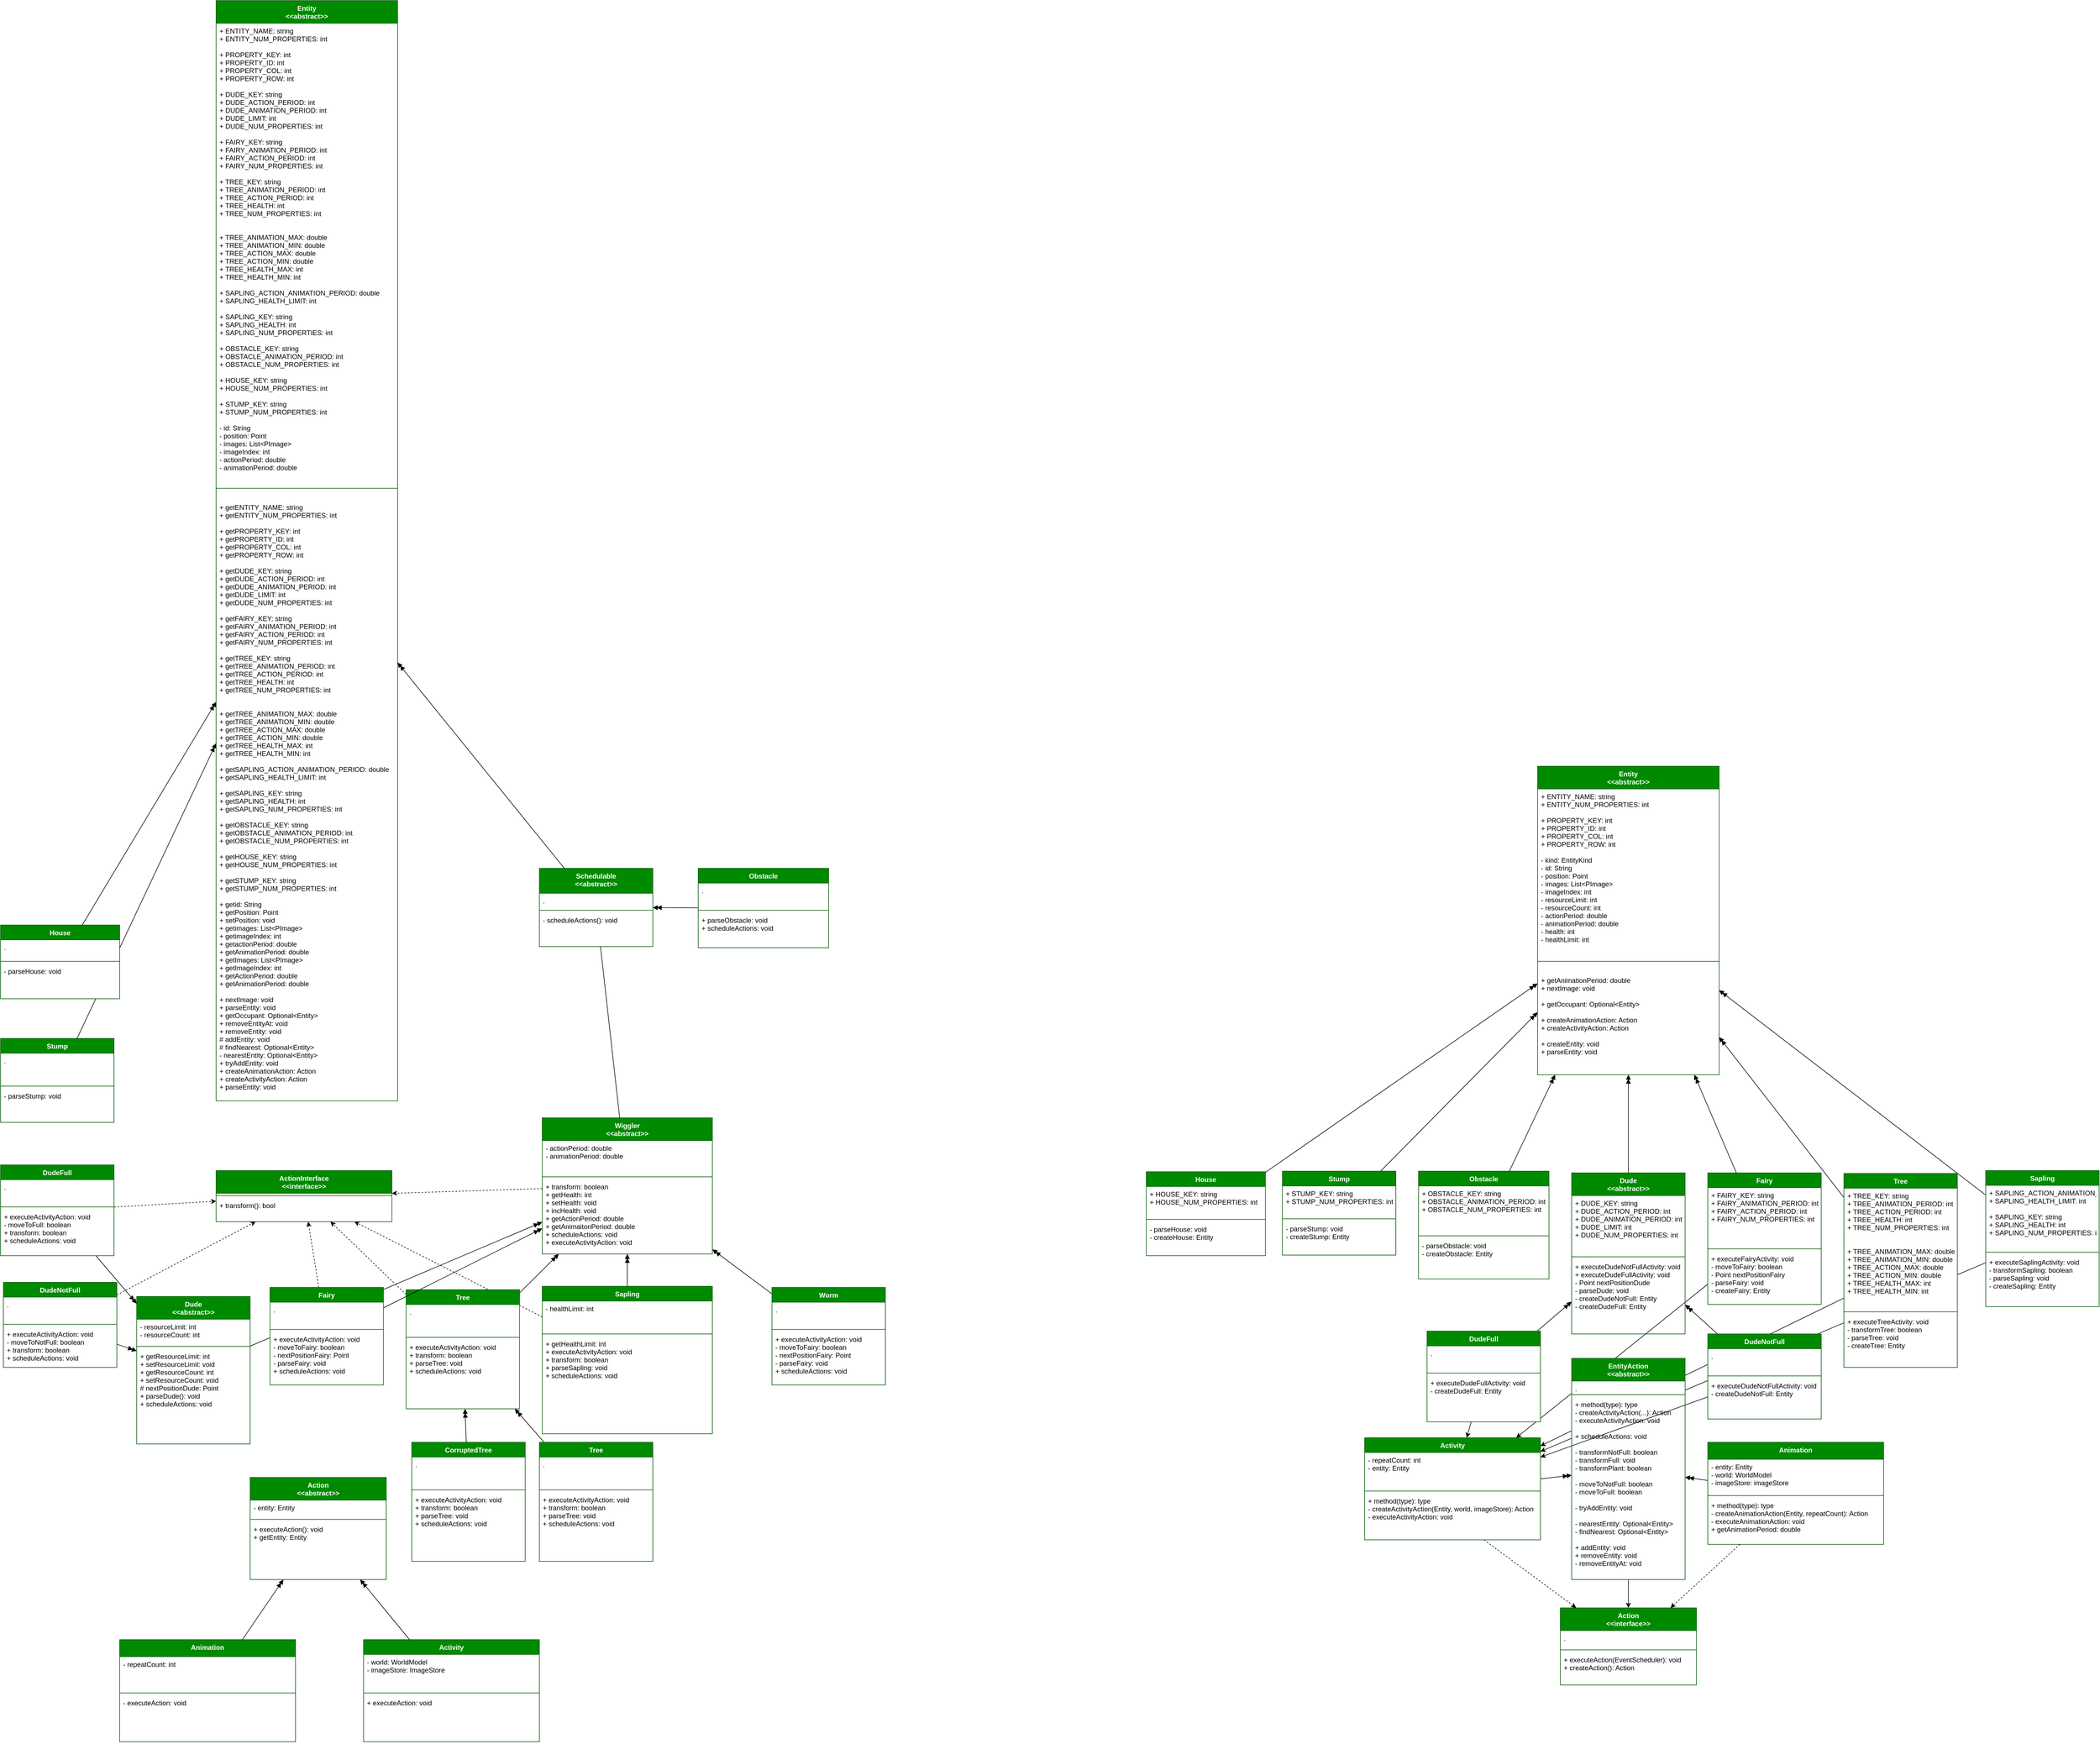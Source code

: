 <mxfile>
    <diagram name="Project 1" id="fwxXnzf6ZEVrYqUmG_S1">
        <mxGraphModel dx="479" dy="2032" grid="1" gridSize="10" guides="1" tooltips="1" connect="1" arrows="1" fold="1" page="1" pageScale="1" pageWidth="850" pageHeight="1100" math="0" shadow="0">
            <root>
                <mxCell id="0"/>
                <mxCell id="1" parent="0"/>
                <mxCell id="46" value="Entity&#10;&lt;&lt;abstract&gt;&gt;" style="swimlane;fontStyle=1;align=center;verticalAlign=top;childLayout=stackLayout;horizontal=1;startSize=40;horizontalStack=0;resizeParent=1;resizeParentMax=0;resizeLast=0;collapsible=1;marginBottom=0;fillColor=#008a00;fontColor=#ffffff;strokeColor=#005700;gradientColor=none;swimlaneFillColor=default;rounded=0;shadow=0;glass=0;swimlaneLine=1;" parent="1" vertex="1">
                    <mxGeometry x="4350" y="320" width="320" height="544" as="geometry"/>
                </mxCell>
                <mxCell id="47" value="+ ENTITY_NAME: string&#10;+ ENTITY_NUM_PROPERTIES: int&#10;&#10;+ PROPERTY_KEY: int&#10;+ PROPERTY_ID: int&#10;+ PROPERTY_COL: int&#10;+ PROPERTY_ROW: int&#10;&#10;- kind: EntityKind&#10;- id: String&#10;- position: Point&#10;- images: List&lt;PImage&gt;&#10;- imageIndex: int&#10;- resourceLimit: int&#10;- resourceCount: int&#10;- actionPeriod: double&#10;- animationPeriod: double&#10;- health: int&#10;- healthLimit: int" style="text;strokeColor=none;fillColor=none;align=left;verticalAlign=top;spacingLeft=4;spacingRight=4;overflow=hidden;rotatable=0;points=[[0,0.5],[1,0.5]];portConstraint=eastwest;glass=0;rounded=0;" parent="46" vertex="1">
                    <mxGeometry y="40" width="320" height="284" as="geometry"/>
                </mxCell>
                <mxCell id="48" value="" style="line;strokeWidth=1;fillColor=none;align=left;verticalAlign=middle;spacingTop=-1;spacingLeft=3;spacingRight=3;rotatable=0;labelPosition=right;points=[];portConstraint=eastwest;strokeColor=inherit;" parent="46" vertex="1">
                    <mxGeometry y="324" width="320" height="40" as="geometry"/>
                </mxCell>
                <mxCell id="49" value="+ getAnimationPeriod: double&#10;+ nextImage: void&#10;&#10;+ getOccupant: Optional&lt;Entity&gt;&#10;&#10;+ createAnimationAction: Action&#10;+ createActivityAction: Action&#10;&#10;+ createEntity: void&#10;+ parseEntity: void&#10;" style="text;strokeColor=none;fillColor=none;align=left;verticalAlign=top;spacingLeft=4;spacingRight=4;overflow=hidden;rotatable=0;points=[[0,0.5],[1,0.5]];portConstraint=eastwest;fontStyle=0" parent="46" vertex="1">
                    <mxGeometry y="364" width="320" height="180" as="geometry"/>
                </mxCell>
                <mxCell id="54" value="Action&#10;&lt;&lt;interface&gt;&gt;" style="swimlane;fontStyle=1;align=center;verticalAlign=top;childLayout=stackLayout;horizontal=1;startSize=40;horizontalStack=0;resizeParent=1;resizeParentMax=0;resizeLast=0;collapsible=1;marginBottom=0;fillColor=#008a00;fontColor=#ffffff;strokeColor=#005700;gradientColor=none;swimlaneFillColor=default;rounded=0;shadow=0;glass=0;swimlaneLine=1;" parent="1" vertex="1">
                    <mxGeometry x="4390" y="1804" width="240" height="136" as="geometry"/>
                </mxCell>
                <mxCell id="55" value="." style="text;strokeColor=none;fillColor=none;align=left;verticalAlign=top;spacingLeft=4;spacingRight=4;overflow=hidden;rotatable=0;points=[[0,0.5],[1,0.5]];portConstraint=eastwest;glass=0;rounded=0;" parent="54" vertex="1">
                    <mxGeometry y="40" width="240" height="30" as="geometry"/>
                </mxCell>
                <mxCell id="56" value="" style="line;strokeWidth=1;fillColor=none;align=left;verticalAlign=middle;spacingTop=-1;spacingLeft=3;spacingRight=3;rotatable=0;labelPosition=right;points=[];portConstraint=eastwest;strokeColor=inherit;" parent="54" vertex="1">
                    <mxGeometry y="70" width="240" height="8" as="geometry"/>
                </mxCell>
                <mxCell id="57" value="+ executeAction(EventScheduler): void&#10;+ createAction(): Action" style="text;strokeColor=none;fillColor=none;align=left;verticalAlign=top;spacingLeft=4;spacingRight=4;overflow=hidden;rotatable=0;points=[[0,0.5],[1,0.5]];portConstraint=eastwest;" parent="54" vertex="1">
                    <mxGeometry y="78" width="240" height="58" as="geometry"/>
                </mxCell>
                <mxCell id="115" style="edgeStyle=none;html=1;endArrow=doubleBlock;endFill=1;" parent="1" source="59" target="107" edge="1">
                    <mxGeometry relative="1" as="geometry"/>
                </mxCell>
                <mxCell id="59" value="Activity" style="swimlane;fontStyle=1;align=center;verticalAlign=top;childLayout=stackLayout;horizontal=1;startSize=26;horizontalStack=0;resizeParent=1;resizeParentMax=0;resizeLast=0;collapsible=1;marginBottom=0;fillColor=#008a00;fontColor=#ffffff;strokeColor=#005700;gradientColor=none;swimlaneFillColor=default;rounded=0;shadow=0;glass=0;swimlaneLine=1;" parent="1" vertex="1">
                    <mxGeometry x="4045" y="1504" width="310" height="180" as="geometry"/>
                </mxCell>
                <mxCell id="60" value="- repeatCount: int&#10;- entity: Entity&#10;" style="text;strokeColor=none;fillColor=none;align=left;verticalAlign=top;spacingLeft=4;spacingRight=4;overflow=hidden;rotatable=0;points=[[0,0.5],[1,0.5]];portConstraint=eastwest;glass=0;rounded=0;" parent="59" vertex="1">
                    <mxGeometry y="26" width="310" height="64" as="geometry"/>
                </mxCell>
                <mxCell id="61" value="" style="line;strokeWidth=1;fillColor=none;align=left;verticalAlign=middle;spacingTop=-1;spacingLeft=3;spacingRight=3;rotatable=0;labelPosition=right;points=[];portConstraint=eastwest;strokeColor=inherit;" parent="59" vertex="1">
                    <mxGeometry y="90" width="310" height="8" as="geometry"/>
                </mxCell>
                <mxCell id="62" value="+ method(type): type&#10;- createActivityAction(Entity, world, imageStore): Action&#10;- executeActivityAction: void" style="text;strokeColor=none;fillColor=none;align=left;verticalAlign=top;spacingLeft=4;spacingRight=4;overflow=hidden;rotatable=0;points=[[0,0.5],[1,0.5]];portConstraint=eastwest;" parent="59" vertex="1">
                    <mxGeometry y="98" width="310" height="82" as="geometry"/>
                </mxCell>
                <mxCell id="160" style="edgeStyle=none;html=1;endArrow=doubleBlock;endFill=1;" parent="1" source="72" target="46" edge="1">
                    <mxGeometry relative="1" as="geometry">
                        <mxPoint x="4640" y="794" as="targetPoint"/>
                    </mxGeometry>
                </mxCell>
                <mxCell id="72" value="Dude&#10;&lt;&lt;abstract&gt;&gt;" style="swimlane;fontStyle=1;align=center;verticalAlign=top;childLayout=stackLayout;horizontal=1;startSize=40;horizontalStack=0;resizeParent=1;resizeParentMax=0;resizeLast=0;collapsible=1;marginBottom=0;fillColor=#008a00;fontColor=#ffffff;strokeColor=#005700;gradientColor=none;swimlaneFillColor=default;rounded=0;shadow=0;glass=0;swimlaneLine=1;" parent="1" vertex="1">
                    <mxGeometry x="4410" y="1037" width="200" height="284" as="geometry"/>
                </mxCell>
                <mxCell id="73" value="+ DUDE_KEY: string&#10;+ DUDE_ACTION_PERIOD: int&#10;+ DUDE_ANIMATION_PERIOD: int&#10;+ DUDE_LIMIT: int&#10;+ DUDE_NUM_PROPERTIES: int" style="text;strokeColor=none;fillColor=none;align=left;verticalAlign=top;spacingLeft=4;spacingRight=4;overflow=hidden;rotatable=0;points=[[0,0.5],[1,0.5]];portConstraint=eastwest;glass=0;rounded=0;" parent="72" vertex="1">
                    <mxGeometry y="40" width="200" height="104" as="geometry"/>
                </mxCell>
                <mxCell id="74" value="" style="line;strokeWidth=1;fillColor=none;align=left;verticalAlign=middle;spacingTop=-1;spacingLeft=3;spacingRight=3;rotatable=0;labelPosition=right;points=[];portConstraint=eastwest;strokeColor=inherit;" parent="72" vertex="1">
                    <mxGeometry y="144" width="200" height="8" as="geometry"/>
                </mxCell>
                <mxCell id="75" value="+ executeDudeNotFullActivity: void&#10;+ executeDudeFullActivity: void&#10;- Point nextPositionDude&#10;- parseDude: void&#10;- createDudeNotFull: Entity&#10;- createDudeFull: Entity&#10;" style="text;strokeColor=none;fillColor=none;align=left;verticalAlign=top;spacingLeft=4;spacingRight=4;overflow=hidden;rotatable=0;points=[[0,0.5],[1,0.5]];portConstraint=eastwest;" parent="72" vertex="1">
                    <mxGeometry y="152" width="200" height="132" as="geometry"/>
                </mxCell>
                <mxCell id="134" style="edgeStyle=none;html=1;endArrow=doubleBlock;endFill=1;" parent="1" source="76" target="46" edge="1">
                    <mxGeometry relative="1" as="geometry"/>
                </mxCell>
                <mxCell id="206" style="edgeStyle=none;html=1;endArrow=classic;endFill=1;" parent="1" source="76" target="59" edge="1">
                    <mxGeometry relative="1" as="geometry"/>
                </mxCell>
                <mxCell id="76" value="Sapling" style="swimlane;fontStyle=1;align=center;verticalAlign=top;childLayout=stackLayout;horizontal=1;startSize=26;horizontalStack=0;resizeParent=1;resizeParentMax=0;resizeLast=0;collapsible=1;marginBottom=0;fillColor=#008a00;fontColor=#ffffff;strokeColor=#005700;gradientColor=none;swimlaneFillColor=default;rounded=0;shadow=0;glass=0;swimlaneLine=1;" parent="1" vertex="1">
                    <mxGeometry x="5140" y="1033" width="200" height="240" as="geometry"/>
                </mxCell>
                <mxCell id="77" value="+ SAPLING_ACTION_ANIMATION_PERIOD: double&#10;+ SAPLING_HEALTH_LIMIT: int&#10;&#10;+ SAPLING_KEY: string&#10;+ SAPLING_HEALTH: int&#10;+ SAPLING_NUM_PROPERTIES: int" style="text;strokeColor=none;fillColor=none;align=left;verticalAlign=top;spacingLeft=4;spacingRight=4;overflow=hidden;rotatable=0;points=[[0,0.5],[1,0.5]];portConstraint=eastwest;glass=0;rounded=0;" parent="76" vertex="1">
                    <mxGeometry y="26" width="200" height="114" as="geometry"/>
                </mxCell>
                <mxCell id="78" value="" style="line;strokeWidth=1;fillColor=none;align=left;verticalAlign=middle;spacingTop=-1;spacingLeft=3;spacingRight=3;rotatable=0;labelPosition=right;points=[];portConstraint=eastwest;strokeColor=inherit;" parent="76" vertex="1">
                    <mxGeometry y="140" width="200" height="8" as="geometry"/>
                </mxCell>
                <mxCell id="79" value="+ executeSaplingActivity: void&#10;- transformSapling: boolean&#10;- parseSapling: void&#10;- createSapling: Entity" style="text;strokeColor=none;fillColor=none;align=left;verticalAlign=top;spacingLeft=4;spacingRight=4;overflow=hidden;rotatable=0;points=[[0,0.5],[1,0.5]];portConstraint=eastwest;" parent="76" vertex="1">
                    <mxGeometry y="148" width="200" height="92" as="geometry"/>
                </mxCell>
                <mxCell id="133" style="edgeStyle=none;html=1;endArrow=doubleBlock;endFill=1;" parent="1" source="80" target="46" edge="1">
                    <mxGeometry relative="1" as="geometry"/>
                </mxCell>
                <mxCell id="205" style="edgeStyle=none;html=1;endArrow=classic;endFill=1;" parent="1" source="80" target="59" edge="1">
                    <mxGeometry relative="1" as="geometry"/>
                </mxCell>
                <mxCell id="80" value="Tree" style="swimlane;fontStyle=1;align=center;verticalAlign=top;childLayout=stackLayout;horizontal=1;startSize=26;horizontalStack=0;resizeParent=1;resizeParentMax=0;resizeLast=0;collapsible=1;marginBottom=0;fillColor=#008a00;fontColor=#ffffff;strokeColor=#005700;gradientColor=none;swimlaneFillColor=default;rounded=0;shadow=0;glass=0;swimlaneLine=1;" parent="1" vertex="1">
                    <mxGeometry x="4890" y="1038" width="200" height="342" as="geometry"/>
                </mxCell>
                <mxCell id="81" value="+ TREE_KEY: string&#10;+ TREE_ANIMATION_PERIOD: int&#10;+ TREE_ACTION_PERIOD: int&#10;+ TREE_HEALTH: int&#10;+ TREE_NUM_PROPERTIES: int&#10;&#10;&#10;+ TREE_ANIMATION_MAX: double&#10;+ TREE_ANIMATION_MIN: double&#10;+ TREE_ACTION_MAX: double&#10;+ TREE_ACTION_MIN: double&#10;+ TREE_HEALTH_MAX: int&#10;+ TREE_HEALTH_MIN: int" style="text;strokeColor=none;fillColor=none;align=left;verticalAlign=top;spacingLeft=4;spacingRight=4;overflow=hidden;rotatable=0;points=[[0,0.5],[1,0.5]];portConstraint=eastwest;glass=0;rounded=0;" parent="80" vertex="1">
                    <mxGeometry y="26" width="200" height="214" as="geometry"/>
                </mxCell>
                <mxCell id="82" value="" style="line;strokeWidth=1;fillColor=none;align=left;verticalAlign=middle;spacingTop=-1;spacingLeft=3;spacingRight=3;rotatable=0;labelPosition=right;points=[];portConstraint=eastwest;strokeColor=inherit;" parent="80" vertex="1">
                    <mxGeometry y="240" width="200" height="8" as="geometry"/>
                </mxCell>
                <mxCell id="83" value="+ executeTreeActivity: void&#10;- transformTree: boolean&#10;- parseTree: void&#10;- createTree: Entity&#10;" style="text;strokeColor=none;fillColor=none;align=left;verticalAlign=top;spacingLeft=4;spacingRight=4;overflow=hidden;rotatable=0;points=[[0,0.5],[1,0.5]];portConstraint=eastwest;" parent="80" vertex="1">
                    <mxGeometry y="248" width="200" height="94" as="geometry"/>
                </mxCell>
                <mxCell id="189" style="edgeStyle=none;html=1;endArrow=doubleBlock;endFill=1;" parent="1" source="84" target="46" edge="1">
                    <mxGeometry relative="1" as="geometry"/>
                </mxCell>
                <mxCell id="84" value="Stump" style="swimlane;fontStyle=1;align=center;verticalAlign=top;childLayout=stackLayout;horizontal=1;startSize=26;horizontalStack=0;resizeParent=1;resizeParentMax=0;resizeLast=0;collapsible=1;marginBottom=0;fillColor=#008a00;fontColor=#ffffff;strokeColor=#005700;gradientColor=none;swimlaneFillColor=default;rounded=0;shadow=0;glass=0;swimlaneLine=1;" parent="1" vertex="1">
                    <mxGeometry x="3900" y="1034" width="200" height="148" as="geometry"/>
                </mxCell>
                <mxCell id="85" value="+ STUMP_KEY: string&#10;+ STUMP_NUM_PROPERTIES: int" style="text;strokeColor=none;fillColor=none;align=left;verticalAlign=top;spacingLeft=4;spacingRight=4;overflow=hidden;rotatable=0;points=[[0,0.5],[1,0.5]];portConstraint=eastwest;glass=0;rounded=0;" parent="84" vertex="1">
                    <mxGeometry y="26" width="200" height="54" as="geometry"/>
                </mxCell>
                <mxCell id="86" value="" style="line;strokeWidth=1;fillColor=none;align=left;verticalAlign=middle;spacingTop=-1;spacingLeft=3;spacingRight=3;rotatable=0;labelPosition=right;points=[];portConstraint=eastwest;strokeColor=inherit;" parent="84" vertex="1">
                    <mxGeometry y="80" width="200" height="8" as="geometry"/>
                </mxCell>
                <mxCell id="87" value="- parseStump: void&#10;- createStump: Entity&#10;" style="text;strokeColor=none;fillColor=none;align=left;verticalAlign=top;spacingLeft=4;spacingRight=4;overflow=hidden;rotatable=0;points=[[0,0.5],[1,0.5]];portConstraint=eastwest;" parent="84" vertex="1">
                    <mxGeometry y="88" width="200" height="60" as="geometry"/>
                </mxCell>
                <mxCell id="188" style="edgeStyle=none;html=1;endArrow=doubleBlock;endFill=1;" parent="1" source="88" target="46" edge="1">
                    <mxGeometry relative="1" as="geometry"/>
                </mxCell>
                <mxCell id="88" value="Obstacle" style="swimlane;fontStyle=1;align=center;verticalAlign=top;childLayout=stackLayout;horizontal=1;startSize=26;horizontalStack=0;resizeParent=1;resizeParentMax=0;resizeLast=0;collapsible=1;marginBottom=0;fillColor=#008a00;fontColor=#ffffff;strokeColor=#005700;gradientColor=none;swimlaneFillColor=default;rounded=0;shadow=0;glass=0;swimlaneLine=1;" parent="1" vertex="1">
                    <mxGeometry x="4140" y="1034" width="230" height="190" as="geometry"/>
                </mxCell>
                <mxCell id="89" value="+ OBSTACLE_KEY: string&#10;+ OBSTACLE_ANIMATION_PERIOD: int&#10;+ OBSTACLE_NUM_PROPERTIES: int" style="text;strokeColor=none;fillColor=none;align=left;verticalAlign=top;spacingLeft=4;spacingRight=4;overflow=hidden;rotatable=0;points=[[0,0.5],[1,0.5]];portConstraint=eastwest;glass=0;rounded=0;" parent="88" vertex="1">
                    <mxGeometry y="26" width="230" height="84" as="geometry"/>
                </mxCell>
                <mxCell id="90" value="" style="line;strokeWidth=1;fillColor=none;align=left;verticalAlign=middle;spacingTop=-1;spacingLeft=3;spacingRight=3;rotatable=0;labelPosition=right;points=[];portConstraint=eastwest;strokeColor=inherit;" parent="88" vertex="1">
                    <mxGeometry y="110" width="230" height="8" as="geometry"/>
                </mxCell>
                <mxCell id="91" value="- parseObstacle: void&#10;- createObstacle: Entity&#10;" style="text;strokeColor=none;fillColor=none;align=left;verticalAlign=top;spacingLeft=4;spacingRight=4;overflow=hidden;rotatable=0;points=[[0,0.5],[1,0.5]];portConstraint=eastwest;" parent="88" vertex="1">
                    <mxGeometry y="118" width="230" height="72" as="geometry"/>
                </mxCell>
                <mxCell id="159" style="edgeStyle=none;html=1;endArrow=doubleBlock;endFill=1;" parent="1" source="92" target="46" edge="1">
                    <mxGeometry relative="1" as="geometry"/>
                </mxCell>
                <mxCell id="204" style="edgeStyle=none;html=1;endArrow=classic;endFill=1;" parent="1" source="92" target="59" edge="1">
                    <mxGeometry relative="1" as="geometry"/>
                </mxCell>
                <mxCell id="92" value="Fairy" style="swimlane;fontStyle=1;align=center;verticalAlign=top;childLayout=stackLayout;horizontal=1;startSize=26;horizontalStack=0;resizeParent=1;resizeParentMax=0;resizeLast=0;collapsible=1;marginBottom=0;fillColor=#008a00;fontColor=#ffffff;strokeColor=#005700;gradientColor=none;swimlaneFillColor=default;rounded=0;shadow=0;glass=0;swimlaneLine=1;" parent="1" vertex="1">
                    <mxGeometry x="4650" y="1037" width="200" height="232" as="geometry"/>
                </mxCell>
                <mxCell id="93" value="+ FAIRY_KEY: string&#10;+ FAIRY_ANIMATION_PERIOD: int&#10;+ FAIRY_ACTION_PERIOD: int&#10;+ FAIRY_NUM_PROPERTIES: int" style="text;strokeColor=none;fillColor=none;align=left;verticalAlign=top;spacingLeft=4;spacingRight=4;overflow=hidden;rotatable=0;points=[[0,0.5],[1,0.5]];portConstraint=eastwest;glass=0;rounded=0;" parent="92" vertex="1">
                    <mxGeometry y="26" width="200" height="104" as="geometry"/>
                </mxCell>
                <mxCell id="94" value="" style="line;strokeWidth=1;fillColor=none;align=left;verticalAlign=middle;spacingTop=-1;spacingLeft=3;spacingRight=3;rotatable=0;labelPosition=right;points=[];portConstraint=eastwest;strokeColor=inherit;" parent="92" vertex="1">
                    <mxGeometry y="130" width="200" height="8" as="geometry"/>
                </mxCell>
                <mxCell id="95" value="+ executeFairyActivity: void&#10;- moveToFairy: boolean&#10;- Point nextPositionFairy&#10;- parseFairy: void&#10;- createFairy: Entity&#10;" style="text;strokeColor=none;fillColor=none;align=left;verticalAlign=top;spacingLeft=4;spacingRight=4;overflow=hidden;rotatable=0;points=[[0,0.5],[1,0.5]];portConstraint=eastwest;" parent="92" vertex="1">
                    <mxGeometry y="138" width="200" height="94" as="geometry"/>
                </mxCell>
                <mxCell id="190" style="edgeStyle=none;html=1;endArrow=doubleBlock;endFill=1;" parent="1" source="96" target="46" edge="1">
                    <mxGeometry relative="1" as="geometry">
                        <mxPoint x="4010" y="834" as="targetPoint"/>
                    </mxGeometry>
                </mxCell>
                <mxCell id="96" value="House" style="swimlane;fontStyle=1;align=center;verticalAlign=top;childLayout=stackLayout;horizontal=1;startSize=26;horizontalStack=0;resizeParent=1;resizeParentMax=0;resizeLast=0;collapsible=1;marginBottom=0;fillColor=#008a00;fontColor=#ffffff;strokeColor=#005700;gradientColor=none;swimlaneFillColor=default;rounded=0;shadow=0;glass=0;swimlaneLine=1;" parent="1" vertex="1">
                    <mxGeometry x="3660" y="1035" width="210" height="148" as="geometry"/>
                </mxCell>
                <mxCell id="97" value="+ HOUSE_KEY: string&#10;+ HOUSE_NUM_PROPERTIES: int&#10;" style="text;strokeColor=none;fillColor=none;align=left;verticalAlign=top;spacingLeft=4;spacingRight=4;overflow=hidden;rotatable=0;points=[[0,0.5],[1,0.5]];portConstraint=eastwest;glass=0;rounded=0;" parent="96" vertex="1">
                    <mxGeometry y="26" width="210" height="54" as="geometry"/>
                </mxCell>
                <mxCell id="98" value="" style="line;strokeWidth=1;fillColor=none;align=left;verticalAlign=middle;spacingTop=-1;spacingLeft=3;spacingRight=3;rotatable=0;labelPosition=right;points=[];portConstraint=eastwest;strokeColor=inherit;" parent="96" vertex="1">
                    <mxGeometry y="80" width="210" height="8" as="geometry"/>
                </mxCell>
                <mxCell id="99" value="- parseHouse: void&#10;- createHouse: Entity&#10;" style="text;strokeColor=none;fillColor=none;align=left;verticalAlign=top;spacingLeft=4;spacingRight=4;overflow=hidden;rotatable=0;points=[[0,0.5],[1,0.5]];portConstraint=eastwest;" parent="96" vertex="1">
                    <mxGeometry y="88" width="210" height="60" as="geometry"/>
                </mxCell>
                <mxCell id="117" style="edgeStyle=none;html=1;" parent="1" source="107" target="54" edge="1">
                    <mxGeometry relative="1" as="geometry"/>
                </mxCell>
                <mxCell id="107" value="EntityAction&#10;&lt;&lt;abstract&gt;&gt;" style="swimlane;fontStyle=1;align=center;verticalAlign=top;childLayout=stackLayout;horizontal=1;startSize=40;horizontalStack=0;resizeParent=1;resizeParentMax=0;resizeLast=0;collapsible=1;marginBottom=0;fillColor=#008a00;fontColor=#ffffff;strokeColor=#005700;gradientColor=none;swimlaneFillColor=default;rounded=0;shadow=0;glass=0;swimlaneLine=1;" parent="1" vertex="1">
                    <mxGeometry x="4410" y="1364" width="200" height="390" as="geometry"/>
                </mxCell>
                <mxCell id="108" value="." style="text;strokeColor=none;fillColor=none;align=left;verticalAlign=top;spacingLeft=4;spacingRight=4;overflow=hidden;rotatable=0;points=[[0,0.5],[1,0.5]];portConstraint=eastwest;glass=0;rounded=0;" parent="107" vertex="1">
                    <mxGeometry y="40" width="200" height="20" as="geometry"/>
                </mxCell>
                <mxCell id="109" value="" style="line;strokeWidth=1;fillColor=none;align=left;verticalAlign=middle;spacingTop=-1;spacingLeft=3;spacingRight=3;rotatable=0;labelPosition=right;points=[];portConstraint=eastwest;strokeColor=inherit;" parent="107" vertex="1">
                    <mxGeometry y="60" width="200" height="8" as="geometry"/>
                </mxCell>
                <mxCell id="110" value="+ method(type): type&#10;- createActivityAction(...): Action&#10;- executeActivityAction: void&#10;&#10;+ scheduleActions: void&#10;&#10;- transformNotFull: boolean&#10;- transformFull: void&#10;- transformPlant: boolean&#10;&#10;- moveToNotFull: boolean&#10;- moveToFull: boolean&#10;&#10;- tryAddEntity: void&#10;&#10;- nearestEntity: Optional&lt;Entity&gt;&#10;- findNearest: Optional&lt;Entity&gt;&#10;&#10;+ addEntity: void&#10;+ removeEntity: void&#10;- removeEntityAt: void" style="text;strokeColor=none;fillColor=none;align=left;verticalAlign=top;spacingLeft=4;spacingRight=4;overflow=hidden;rotatable=0;points=[[0,0.5],[1,0.5]];portConstraint=eastwest;" parent="107" vertex="1">
                    <mxGeometry y="68" width="200" height="322" as="geometry"/>
                </mxCell>
                <mxCell id="174" style="edgeStyle=none;html=1;endArrow=doubleBlock;endFill=1;" parent="1" source="166" target="72" edge="1">
                    <mxGeometry relative="1" as="geometry"/>
                </mxCell>
                <mxCell id="202" style="edgeStyle=none;html=1;endArrow=classic;endFill=1;" parent="1" source="166" target="59" edge="1">
                    <mxGeometry relative="1" as="geometry"/>
                </mxCell>
                <mxCell id="166" value="DudeFull" style="swimlane;fontStyle=1;align=center;verticalAlign=top;childLayout=stackLayout;horizontal=1;startSize=26;horizontalStack=0;resizeParent=1;resizeParentMax=0;resizeLast=0;collapsible=1;marginBottom=0;fillColor=#008a00;fontColor=#ffffff;strokeColor=#005700;gradientColor=none;swimlaneFillColor=default;rounded=0;shadow=0;glass=0;swimlaneLine=1;" parent="1" vertex="1">
                    <mxGeometry x="4155" y="1316" width="200" height="160" as="geometry"/>
                </mxCell>
                <mxCell id="167" value="." style="text;strokeColor=none;fillColor=none;align=left;verticalAlign=top;spacingLeft=4;spacingRight=4;overflow=hidden;rotatable=0;points=[[0,0.5],[1,0.5]];portConstraint=eastwest;glass=0;rounded=0;" parent="166" vertex="1">
                    <mxGeometry y="26" width="200" height="44" as="geometry"/>
                </mxCell>
                <mxCell id="168" value="" style="line;strokeWidth=1;fillColor=none;align=left;verticalAlign=middle;spacingTop=-1;spacingLeft=3;spacingRight=3;rotatable=0;labelPosition=right;points=[];portConstraint=eastwest;strokeColor=inherit;" parent="166" vertex="1">
                    <mxGeometry y="70" width="200" height="8" as="geometry"/>
                </mxCell>
                <mxCell id="169" value="+ executeDudeFullActivity: void&#10;- createDudeFull: Entity&#10;" style="text;strokeColor=none;fillColor=none;align=left;verticalAlign=top;spacingLeft=4;spacingRight=4;overflow=hidden;rotatable=0;points=[[0,0.5],[1,0.5]];portConstraint=eastwest;" parent="166" vertex="1">
                    <mxGeometry y="78" width="200" height="82" as="geometry"/>
                </mxCell>
                <mxCell id="175" style="edgeStyle=none;html=1;endArrow=doubleBlock;endFill=1;" parent="1" source="170" target="72" edge="1">
                    <mxGeometry relative="1" as="geometry"/>
                </mxCell>
                <mxCell id="203" style="edgeStyle=none;html=1;endArrow=classic;endFill=1;" parent="1" source="170" target="59" edge="1">
                    <mxGeometry relative="1" as="geometry"/>
                </mxCell>
                <mxCell id="170" value="DudeNotFull" style="swimlane;fontStyle=1;align=center;verticalAlign=top;childLayout=stackLayout;horizontal=1;startSize=26;horizontalStack=0;resizeParent=1;resizeParentMax=0;resizeLast=0;collapsible=1;marginBottom=0;fillColor=#008a00;fontColor=#ffffff;strokeColor=#005700;gradientColor=none;swimlaneFillColor=default;rounded=0;shadow=0;glass=0;swimlaneLine=1;" parent="1" vertex="1">
                    <mxGeometry x="4650" y="1321" width="200" height="150" as="geometry"/>
                </mxCell>
                <mxCell id="171" value="." style="text;strokeColor=none;fillColor=none;align=left;verticalAlign=top;spacingLeft=4;spacingRight=4;overflow=hidden;rotatable=0;points=[[0,0.5],[1,0.5]];portConstraint=eastwest;glass=0;rounded=0;" parent="170" vertex="1">
                    <mxGeometry y="26" width="200" height="44" as="geometry"/>
                </mxCell>
                <mxCell id="172" value="" style="line;strokeWidth=1;fillColor=none;align=left;verticalAlign=middle;spacingTop=-1;spacingLeft=3;spacingRight=3;rotatable=0;labelPosition=right;points=[];portConstraint=eastwest;strokeColor=inherit;" parent="170" vertex="1">
                    <mxGeometry y="70" width="200" height="8" as="geometry"/>
                </mxCell>
                <mxCell id="173" value="+ executeDudeNotFullActivity: void&#10;- createDudeNotFull: Entity&#10;" style="text;strokeColor=none;fillColor=none;align=left;verticalAlign=top;spacingLeft=4;spacingRight=4;overflow=hidden;rotatable=0;points=[[0,0.5],[1,0.5]];portConstraint=eastwest;" parent="170" vertex="1">
                    <mxGeometry y="78" width="200" height="72" as="geometry"/>
                </mxCell>
                <mxCell id="185" style="edgeStyle=none;html=1;dashed=1;" parent="1" source="62" target="54" edge="1">
                    <mxGeometry relative="1" as="geometry"/>
                </mxCell>
                <mxCell id="199" style="edgeStyle=none;html=1;endArrow=doubleBlock;endFill=1;" parent="1" source="195" target="107" edge="1">
                    <mxGeometry relative="1" as="geometry"/>
                </mxCell>
                <mxCell id="200" style="edgeStyle=none;html=1;endArrow=classic;endFill=1;dashed=1;" parent="1" source="195" target="54" edge="1">
                    <mxGeometry relative="1" as="geometry"/>
                </mxCell>
                <mxCell id="195" value="Animation" style="swimlane;fontStyle=1;align=center;verticalAlign=top;childLayout=stackLayout;horizontal=1;startSize=30;horizontalStack=0;resizeParent=1;resizeParentMax=0;resizeLast=0;collapsible=1;marginBottom=0;fillColor=#008a00;fontColor=#ffffff;strokeColor=#005700;gradientColor=none;swimlaneFillColor=default;rounded=0;shadow=0;glass=0;swimlaneLine=1;" parent="1" vertex="1">
                    <mxGeometry x="4650" y="1512" width="310" height="180" as="geometry"/>
                </mxCell>
                <mxCell id="196" value="- entity: Entity&#10;- world: WorldModel&#10;- imageStore: imageStore" style="text;strokeColor=none;fillColor=none;align=left;verticalAlign=top;spacingLeft=4;spacingRight=4;overflow=hidden;rotatable=0;points=[[0,0.5],[1,0.5]];portConstraint=eastwest;glass=0;rounded=0;" parent="195" vertex="1">
                    <mxGeometry y="30" width="310" height="60" as="geometry"/>
                </mxCell>
                <mxCell id="197" value="" style="line;strokeWidth=1;fillColor=none;align=left;verticalAlign=middle;spacingTop=-1;spacingLeft=3;spacingRight=3;rotatable=0;labelPosition=right;points=[];portConstraint=eastwest;strokeColor=inherit;" parent="195" vertex="1">
                    <mxGeometry y="90" width="310" height="8" as="geometry"/>
                </mxCell>
                <mxCell id="198" value="+ method(type): type&#10;- createAnimationAction(Entity, repeatCount): Action&#10;- executeAnimationAction: void&#10;+ getAnimationPeriod: double" style="text;strokeColor=none;fillColor=none;align=left;verticalAlign=top;spacingLeft=4;spacingRight=4;overflow=hidden;rotatable=0;points=[[0,0.5],[1,0.5]];portConstraint=eastwest;" parent="195" vertex="1">
                    <mxGeometry y="98" width="310" height="82" as="geometry"/>
                </mxCell>
                <mxCell id="207" value="Entity&#10;&lt;&lt;abstract&gt;&gt;" style="swimlane;fontStyle=1;align=center;verticalAlign=top;childLayout=stackLayout;horizontal=1;startSize=40;horizontalStack=0;resizeParent=1;resizeParentMax=0;resizeLast=0;collapsible=1;marginBottom=0;fillColor=#008a00;fontColor=#ffffff;strokeColor=#005700;gradientColor=none;swimlaneFillColor=default;rounded=0;shadow=0;glass=0;swimlaneLine=1;" parent="1" vertex="1">
                    <mxGeometry x="2020" y="-1030" width="320" height="1940" as="geometry"/>
                </mxCell>
                <mxCell id="208" value="+ ENTITY_NAME: string&#10;+ ENTITY_NUM_PROPERTIES: int&#10;&#10;+ PROPERTY_KEY: int&#10;+ PROPERTY_ID: int&#10;+ PROPERTY_COL: int&#10;+ PROPERTY_ROW: int&#10;&#10;+ DUDE_KEY: string&#10;+ DUDE_ACTION_PERIOD: int&#10;+ DUDE_ANIMATION_PERIOD: int&#10;+ DUDE_LIMIT: int&#10;+ DUDE_NUM_PROPERTIES: int&#10;&#10;+ FAIRY_KEY: string&#10;+ FAIRY_ANIMATION_PERIOD: int&#10;+ FAIRY_ACTION_PERIOD: int&#10;+ FAIRY_NUM_PROPERTIES: int&#10;&#10;+ TREE_KEY: string&#10;+ TREE_ANIMATION_PERIOD: int&#10;+ TREE_ACTION_PERIOD: int&#10;+ TREE_HEALTH: int&#10;+ TREE_NUM_PROPERTIES: int&#10;&#10;&#10;+ TREE_ANIMATION_MAX: double&#10;+ TREE_ANIMATION_MIN: double&#10;+ TREE_ACTION_MAX: double&#10;+ TREE_ACTION_MIN: double&#10;+ TREE_HEALTH_MAX: int&#10;+ TREE_HEALTH_MIN: int&#10;&#10;+ SAPLING_ACTION_ANIMATION_PERIOD: double&#10;+ SAPLING_HEALTH_LIMIT: int&#10;&#10;+ SAPLING_KEY: string&#10;+ SAPLING_HEALTH: int&#10;+ SAPLING_NUM_PROPERTIES: int&#10;&#10;+ OBSTACLE_KEY: string&#10;+ OBSTACLE_ANIMATION_PERIOD: int&#10;+ OBSTACLE_NUM_PROPERTIES: int&#10;&#10;+ HOUSE_KEY: string&#10;+ HOUSE_NUM_PROPERTIES: int&#10;&#10;+ STUMP_KEY: string&#10;+ STUMP_NUM_PROPERTIES: int&#10;&#10;- id: String&#10;- position: Point&#10;- images: List&lt;PImage&gt;&#10;- imageIndex: int&#10;- actionPeriod: double&#10;- animationPeriod: double&#10;" style="text;strokeColor=none;fillColor=none;align=left;verticalAlign=top;spacingLeft=4;spacingRight=4;overflow=hidden;rotatable=0;points=[[0,0.5],[1,0.5]];portConstraint=eastwest;glass=0;rounded=0;" parent="207" vertex="1">
                    <mxGeometry y="40" width="320" height="800" as="geometry"/>
                </mxCell>
                <mxCell id="209" value="" style="line;strokeWidth=1;fillColor=none;align=left;verticalAlign=middle;spacingTop=-1;spacingLeft=3;spacingRight=3;rotatable=0;labelPosition=right;points=[];portConstraint=eastwest;strokeColor=inherit;" parent="207" vertex="1">
                    <mxGeometry y="840" width="320" height="40" as="geometry"/>
                </mxCell>
                <mxCell id="210" value="+ getENTITY_NAME: string&#10;+ getENTITY_NUM_PROPERTIES: int&#10;&#10;+ getPROPERTY_KEY: int&#10;+ getPROPERTY_ID: int&#10;+ getPROPERTY_COL: int&#10;+ getPROPERTY_ROW: int&#10;&#10;+ getDUDE_KEY: string&#10;+ getDUDE_ACTION_PERIOD: int&#10;+ getDUDE_ANIMATION_PERIOD: int&#10;+ getDUDE_LIMIT: int&#10;+ getDUDE_NUM_PROPERTIES: int&#10;&#10;+ getFAIRY_KEY: string&#10;+ getFAIRY_ANIMATION_PERIOD: int&#10;+ getFAIRY_ACTION_PERIOD: int&#10;+ getFAIRY_NUM_PROPERTIES: int&#10;&#10;+ getTREE_KEY: string&#10;+ getTREE_ANIMATION_PERIOD: int&#10;+ getTREE_ACTION_PERIOD: int&#10;+ getTREE_HEALTH: int&#10;+ getTREE_NUM_PROPERTIES: int&#10;&#10;&#10;+ getTREE_ANIMATION_MAX: double&#10;+ getTREE_ANIMATION_MIN: double&#10;+ getTREE_ACTION_MAX: double&#10;+ getTREE_ACTION_MIN: double&#10;+ getTREE_HEALTH_MAX: int&#10;+ getTREE_HEALTH_MIN: int&#10;&#10;+ getSAPLING_ACTION_ANIMATION_PERIOD: double&#10;+ getSAPLING_HEALTH_LIMIT: int&#10;&#10;+ getSAPLING_KEY: string&#10;+ getSAPLING_HEALTH: int&#10;+ getSAPLING_NUM_PROPERTIES: int&#10;&#10;+ getOBSTACLE_KEY: string&#10;+ getOBSTACLE_ANIMATION_PERIOD: int&#10;+ getOBSTACLE_NUM_PROPERTIES: int&#10;&#10;+ getHOUSE_KEY: string&#10;+ getHOUSE_NUM_PROPERTIES: int&#10;&#10;+ getSTUMP_KEY: string&#10;+ getSTUMP_NUM_PROPERTIES: int&#10;&#10;+ getid: String&#10;+ getPosition: Point&#10;+ setPosition: void&#10;+ getimages: List&lt;PImage&gt;&#10;+ getimageIndex: int&#10;+ getactionPeriod: double&#10;+ getAnimationPeriod: double&#10;+ getImages: List&lt;PImage&gt;&#10;+ getImageIndex: int&#10;+ getActionPeriod: double&#10;+ getAnimationPeriod: double&#10;&#10;+ nextImage: void&#10;+ parseEntity: void&#10;+ getOccupant: Optional&lt;Entity&gt;&#10;+ removeEntityAt: void&#10;+ removeEntity: void&#10;# addEntity: void&#10;# findNearest: Optional&lt;Entity&gt;&#10;- nearestEntity: Optional&lt;Entity&gt;&#10;+ tryAddEntity: void&#10;+ createAnimationAction: Action&#10;+ createActivityAction: Action&#10;+ parseEntity: void&#10;" style="text;strokeColor=none;fillColor=none;align=left;verticalAlign=top;spacingLeft=4;spacingRight=4;overflow=hidden;rotatable=0;points=[[0,0.5],[1,0.5]];portConstraint=eastwest;fontStyle=0" parent="207" vertex="1">
                    <mxGeometry y="880" width="320" height="1060" as="geometry"/>
                </mxCell>
                <mxCell id="211" style="edgeStyle=none;html=1;endArrow=doubleBlock;endFill=1;" parent="1" source="299" target="267" edge="1">
                    <mxGeometry relative="1" as="geometry">
                        <mxPoint x="1980" y="870" as="targetPoint"/>
                        <mxPoint x="2030.586" y="1243" as="sourcePoint"/>
                    </mxGeometry>
                </mxCell>
                <mxCell id="217" style="edgeStyle=none;html=1;endArrow=doubleBlock;endFill=1;" parent="1" source="219" target="267" edge="1">
                    <mxGeometry relative="1" as="geometry"/>
                </mxCell>
                <mxCell id="218" style="edgeStyle=none;html=1;dashed=1;endArrow=classic;endFill=1;" parent="1" source="219" target="263" edge="1">
                    <mxGeometry relative="1" as="geometry"/>
                </mxCell>
                <mxCell id="219" value="Sapling" style="swimlane;fontStyle=1;align=center;verticalAlign=top;childLayout=stackLayout;horizontal=1;startSize=26;horizontalStack=0;resizeParent=1;resizeParentMax=0;resizeLast=0;collapsible=1;marginBottom=0;fillColor=#008a00;fontColor=#ffffff;strokeColor=#005700;gradientColor=none;swimlaneFillColor=default;rounded=0;shadow=0;glass=0;swimlaneLine=1;" parent="1" vertex="1">
                    <mxGeometry x="2595" y="1237" width="300" height="260" as="geometry"/>
                </mxCell>
                <mxCell id="220" value="- healthLimit: int" style="text;strokeColor=none;fillColor=none;align=left;verticalAlign=top;spacingLeft=4;spacingRight=4;overflow=hidden;rotatable=0;points=[[0,0.5],[1,0.5]];portConstraint=eastwest;glass=0;rounded=0;" parent="219" vertex="1">
                    <mxGeometry y="26" width="300" height="54" as="geometry"/>
                </mxCell>
                <mxCell id="221" value="" style="line;strokeWidth=1;fillColor=none;align=left;verticalAlign=middle;spacingTop=-1;spacingLeft=3;spacingRight=3;rotatable=0;labelPosition=right;points=[];portConstraint=eastwest;strokeColor=inherit;" parent="219" vertex="1">
                    <mxGeometry y="80" width="300" height="8" as="geometry"/>
                </mxCell>
                <mxCell id="222" value="+ getHealthLimit: int&#10;+ executeActivityAction: void&#10;+ transform: boolean&#10;+ parseSapling: void&#10;+ scheduleActions: void" style="text;strokeColor=none;fillColor=none;align=left;verticalAlign=top;spacingLeft=4;spacingRight=4;overflow=hidden;rotatable=0;points=[[0,0.5],[1,0.5]];portConstraint=eastwest;" parent="219" vertex="1">
                    <mxGeometry y="88" width="300" height="172" as="geometry"/>
                </mxCell>
                <mxCell id="223" style="edgeStyle=none;html=1;endArrow=doubleBlock;endFill=1;" parent="1" source="225" target="267" edge="1">
                    <mxGeometry relative="1" as="geometry">
                        <mxPoint x="2420" y="750" as="targetPoint"/>
                    </mxGeometry>
                </mxCell>
                <mxCell id="224" style="edgeStyle=none;html=1;dashed=1;endArrow=classic;endFill=1;" parent="1" source="225" target="263" edge="1">
                    <mxGeometry relative="1" as="geometry"/>
                </mxCell>
                <mxCell id="225" value="Tree" style="swimlane;fontStyle=1;align=center;verticalAlign=top;childLayout=stackLayout;horizontal=1;startSize=26;horizontalStack=0;resizeParent=1;resizeParentMax=0;resizeLast=0;collapsible=1;marginBottom=0;fillColor=#008a00;fontColor=#ffffff;strokeColor=#005700;gradientColor=none;swimlaneFillColor=default;rounded=0;shadow=0;glass=0;swimlaneLine=1;" parent="1" vertex="1">
                    <mxGeometry x="2355" y="1243" width="200" height="210" as="geometry"/>
                </mxCell>
                <mxCell id="226" value="." style="text;strokeColor=none;fillColor=none;align=left;verticalAlign=top;spacingLeft=4;spacingRight=4;overflow=hidden;rotatable=0;points=[[0,0.5],[1,0.5]];portConstraint=eastwest;glass=0;rounded=0;" parent="225" vertex="1">
                    <mxGeometry y="26" width="200" height="54" as="geometry"/>
                </mxCell>
                <mxCell id="227" value="" style="line;strokeWidth=1;fillColor=none;align=left;verticalAlign=middle;spacingTop=-1;spacingLeft=3;spacingRight=3;rotatable=0;labelPosition=right;points=[];portConstraint=eastwest;strokeColor=inherit;" parent="225" vertex="1">
                    <mxGeometry y="80" width="200" height="8" as="geometry"/>
                </mxCell>
                <mxCell id="228" value="+ executeActivityAction: void&#10;+ transform: boolean&#10;+ parseTree: void&#10;+ scheduleActions: void" style="text;strokeColor=none;fillColor=none;align=left;verticalAlign=top;spacingLeft=4;spacingRight=4;overflow=hidden;rotatable=0;points=[[0,0.5],[1,0.5]];portConstraint=eastwest;" parent="225" vertex="1">
                    <mxGeometry y="88" width="200" height="122" as="geometry"/>
                </mxCell>
                <mxCell id="229" style="edgeStyle=none;html=1;endArrow=doubleBlock;endFill=1;" parent="1" source="231" target="207" edge="1">
                    <mxGeometry relative="1" as="geometry"/>
                </mxCell>
                <mxCell id="231" value="Stump" style="swimlane;fontStyle=1;align=center;verticalAlign=top;childLayout=stackLayout;horizontal=1;startSize=26;horizontalStack=0;resizeParent=1;resizeParentMax=0;resizeLast=0;collapsible=1;marginBottom=0;fillColor=#008a00;fontColor=#ffffff;strokeColor=#005700;gradientColor=none;swimlaneFillColor=default;rounded=0;shadow=0;glass=0;swimlaneLine=1;" parent="1" vertex="1">
                    <mxGeometry x="1640" y="800" width="200" height="148" as="geometry"/>
                </mxCell>
                <mxCell id="232" value="." style="text;strokeColor=none;fillColor=none;align=left;verticalAlign=top;spacingLeft=4;spacingRight=4;overflow=hidden;rotatable=0;points=[[0,0.5],[1,0.5]];portConstraint=eastwest;glass=0;rounded=0;" parent="231" vertex="1">
                    <mxGeometry y="26" width="200" height="54" as="geometry"/>
                </mxCell>
                <mxCell id="233" value="" style="line;strokeWidth=1;fillColor=none;align=left;verticalAlign=middle;spacingTop=-1;spacingLeft=3;spacingRight=3;rotatable=0;labelPosition=right;points=[];portConstraint=eastwest;strokeColor=inherit;" parent="231" vertex="1">
                    <mxGeometry y="80" width="200" height="8" as="geometry"/>
                </mxCell>
                <mxCell id="234" value="- parseStump: void" style="text;strokeColor=none;fillColor=none;align=left;verticalAlign=top;spacingLeft=4;spacingRight=4;overflow=hidden;rotatable=0;points=[[0,0.5],[1,0.5]];portConstraint=eastwest;" parent="231" vertex="1">
                    <mxGeometry y="88" width="200" height="60" as="geometry"/>
                </mxCell>
                <mxCell id="235" style="edgeStyle=none;html=1;endArrow=doubleBlock;endFill=1;" parent="1" source="237" target="294" edge="1">
                    <mxGeometry relative="1" as="geometry"/>
                </mxCell>
                <mxCell id="237" value="Obstacle" style="swimlane;fontStyle=1;align=center;verticalAlign=top;childLayout=stackLayout;horizontal=1;startSize=26;horizontalStack=0;resizeParent=1;resizeParentMax=0;resizeLast=0;collapsible=1;marginBottom=0;fillColor=#008a00;fontColor=#ffffff;strokeColor=#005700;gradientColor=none;swimlaneFillColor=default;rounded=0;shadow=0;glass=0;swimlaneLine=1;" parent="1" vertex="1">
                    <mxGeometry x="2870" y="500" width="230" height="140" as="geometry"/>
                </mxCell>
                <mxCell id="238" value="." style="text;strokeColor=none;fillColor=none;align=left;verticalAlign=top;spacingLeft=4;spacingRight=4;overflow=hidden;rotatable=0;points=[[0,0.5],[1,0.5]];portConstraint=eastwest;glass=0;rounded=0;" parent="237" vertex="1">
                    <mxGeometry y="26" width="230" height="44" as="geometry"/>
                </mxCell>
                <mxCell id="239" value="" style="line;strokeWidth=1;fillColor=none;align=left;verticalAlign=middle;spacingTop=-1;spacingLeft=3;spacingRight=3;rotatable=0;labelPosition=right;points=[];portConstraint=eastwest;strokeColor=inherit;" parent="237" vertex="1">
                    <mxGeometry y="70" width="230" height="8" as="geometry"/>
                </mxCell>
                <mxCell id="240" value="+ parseObstacle: void&#10;+ scheduleActions: void" style="text;strokeColor=none;fillColor=none;align=left;verticalAlign=top;spacingLeft=4;spacingRight=4;overflow=hidden;rotatable=0;points=[[0,0.5],[1,0.5]];portConstraint=eastwest;" parent="237" vertex="1">
                    <mxGeometry y="78" width="230" height="62" as="geometry"/>
                </mxCell>
                <mxCell id="241" style="edgeStyle=none;html=1;endArrow=doubleBlock;endFill=1;" parent="1" source="243" target="267" edge="1">
                    <mxGeometry relative="1" as="geometry">
                        <mxPoint x="2120" y="900" as="targetPoint"/>
                    </mxGeometry>
                </mxCell>
                <mxCell id="242" style="edgeStyle=none;html=1;dashed=1;endArrow=classic;endFill=1;" parent="1" source="243" target="263" edge="1">
                    <mxGeometry relative="1" as="geometry"/>
                </mxCell>
                <mxCell id="243" value="Fairy" style="swimlane;fontStyle=1;align=center;verticalAlign=top;childLayout=stackLayout;horizontal=1;startSize=26;horizontalStack=0;resizeParent=1;resizeParentMax=0;resizeLast=0;collapsible=1;marginBottom=0;fillColor=#008a00;fontColor=#ffffff;strokeColor=#005700;gradientColor=none;swimlaneFillColor=default;rounded=0;shadow=0;glass=0;swimlaneLine=1;" parent="1" vertex="1">
                    <mxGeometry x="2115" y="1239" width="200" height="172" as="geometry"/>
                </mxCell>
                <mxCell id="244" value=".&#10;" style="text;strokeColor=none;fillColor=none;align=left;verticalAlign=top;spacingLeft=4;spacingRight=4;overflow=hidden;rotatable=0;points=[[0,0.5],[1,0.5]];portConstraint=eastwest;glass=0;rounded=0;" parent="243" vertex="1">
                    <mxGeometry y="26" width="200" height="44" as="geometry"/>
                </mxCell>
                <mxCell id="245" value="" style="line;strokeWidth=1;fillColor=none;align=left;verticalAlign=middle;spacingTop=-1;spacingLeft=3;spacingRight=3;rotatable=0;labelPosition=right;points=[];portConstraint=eastwest;strokeColor=inherit;" parent="243" vertex="1">
                    <mxGeometry y="70" width="200" height="8" as="geometry"/>
                </mxCell>
                <mxCell id="246" value="+ executeActivityAction: void&#10;- moveToFairy: boolean&#10;- nextPositionFairy: Point&#10;- parseFairy: void&#10;+ scheduleActions: void" style="text;strokeColor=none;fillColor=none;align=left;verticalAlign=top;spacingLeft=4;spacingRight=4;overflow=hidden;rotatable=0;points=[[0,0.5],[1,0.5]];portConstraint=eastwest;" parent="243" vertex="1">
                    <mxGeometry y="78" width="200" height="94" as="geometry"/>
                </mxCell>
                <mxCell id="247" style="edgeStyle=none;html=1;endArrow=doubleBlock;endFill=1;" parent="1" source="249" target="207" edge="1">
                    <mxGeometry relative="1" as="geometry">
                        <mxPoint x="1530" y="770" as="targetPoint"/>
                    </mxGeometry>
                </mxCell>
                <mxCell id="249" value="House" style="swimlane;fontStyle=1;align=center;verticalAlign=top;childLayout=stackLayout;horizontal=1;startSize=26;horizontalStack=0;resizeParent=1;resizeParentMax=0;resizeLast=0;collapsible=1;marginBottom=0;fillColor=#008a00;fontColor=#ffffff;strokeColor=#005700;gradientColor=none;swimlaneFillColor=default;rounded=0;shadow=0;glass=0;swimlaneLine=1;" parent="1" vertex="1">
                    <mxGeometry x="1640" y="600" width="210" height="130" as="geometry"/>
                </mxCell>
                <mxCell id="250" value="." style="text;strokeColor=none;fillColor=none;align=left;verticalAlign=top;spacingLeft=4;spacingRight=4;overflow=hidden;rotatable=0;points=[[0,0.5],[1,0.5]];portConstraint=eastwest;glass=0;rounded=0;" parent="249" vertex="1">
                    <mxGeometry y="26" width="210" height="34" as="geometry"/>
                </mxCell>
                <mxCell id="251" value="" style="line;strokeWidth=1;fillColor=none;align=left;verticalAlign=middle;spacingTop=-1;spacingLeft=3;spacingRight=3;rotatable=0;labelPosition=right;points=[];portConstraint=eastwest;strokeColor=inherit;" parent="249" vertex="1">
                    <mxGeometry y="60" width="210" height="8" as="geometry"/>
                </mxCell>
                <mxCell id="252" value="- parseHouse: void" style="text;strokeColor=none;fillColor=none;align=left;verticalAlign=top;spacingLeft=4;spacingRight=4;overflow=hidden;rotatable=0;points=[[0,0.5],[1,0.5]];portConstraint=eastwest;" parent="249" vertex="1">
                    <mxGeometry y="68" width="210" height="62" as="geometry"/>
                </mxCell>
                <mxCell id="253" style="edgeStyle=none;html=1;endArrow=doubleBlock;endFill=1;" parent="1" source="254" target="299" edge="1">
                    <mxGeometry relative="1" as="geometry">
                        <mxPoint x="1870" y="1286.63" as="targetPoint"/>
                    </mxGeometry>
                </mxCell>
                <mxCell id="271" style="edgeStyle=none;html=1;dashed=1;" parent="1" source="254" target="263" edge="1">
                    <mxGeometry relative="1" as="geometry">
                        <mxPoint x="1900" y="840" as="targetPoint"/>
                    </mxGeometry>
                </mxCell>
                <mxCell id="254" value="DudeFull" style="swimlane;fontStyle=1;align=center;verticalAlign=top;childLayout=stackLayout;horizontal=1;startSize=26;horizontalStack=0;resizeParent=1;resizeParentMax=0;resizeLast=0;collapsible=1;marginBottom=0;fillColor=#008a00;fontColor=#ffffff;strokeColor=#005700;gradientColor=none;swimlaneFillColor=default;rounded=0;shadow=0;glass=0;swimlaneLine=1;" parent="1" vertex="1">
                    <mxGeometry x="1640" y="1023" width="200" height="160" as="geometry"/>
                </mxCell>
                <mxCell id="255" value="." style="text;strokeColor=none;fillColor=none;align=left;verticalAlign=top;spacingLeft=4;spacingRight=4;overflow=hidden;rotatable=0;points=[[0,0.5],[1,0.5]];portConstraint=eastwest;glass=0;rounded=0;" parent="254" vertex="1">
                    <mxGeometry y="26" width="200" height="44" as="geometry"/>
                </mxCell>
                <mxCell id="256" value="" style="line;strokeWidth=1;fillColor=none;align=left;verticalAlign=middle;spacingTop=-1;spacingLeft=3;spacingRight=3;rotatable=0;labelPosition=right;points=[];portConstraint=eastwest;strokeColor=inherit;" parent="254" vertex="1">
                    <mxGeometry y="70" width="200" height="8" as="geometry"/>
                </mxCell>
                <mxCell id="257" value="+ executeActivityAction: void&#10;- moveToFull: boolean&#10;+ transform: boolean&#10;+ scheduleActions: void" style="text;strokeColor=none;fillColor=none;align=left;verticalAlign=top;spacingLeft=4;spacingRight=4;overflow=hidden;rotatable=0;points=[[0,0.5],[1,0.5]];portConstraint=eastwest;" parent="254" vertex="1">
                    <mxGeometry y="78" width="200" height="82" as="geometry"/>
                </mxCell>
                <mxCell id="258" style="edgeStyle=none;html=1;endArrow=doubleBlock;endFill=1;" parent="1" source="259" target="299" edge="1">
                    <mxGeometry relative="1" as="geometry">
                        <mxPoint x="1941.579" y="1291" as="targetPoint"/>
                    </mxGeometry>
                </mxCell>
                <mxCell id="272" style="edgeStyle=none;html=1;dashed=1;" parent="1" source="259" target="263" edge="1">
                    <mxGeometry relative="1" as="geometry">
                        <mxPoint x="1750" y="678.0" as="targetPoint"/>
                    </mxGeometry>
                </mxCell>
                <mxCell id="259" value="DudeNotFull" style="swimlane;fontStyle=1;align=center;verticalAlign=top;childLayout=stackLayout;horizontal=1;startSize=26;horizontalStack=0;resizeParent=1;resizeParentMax=0;resizeLast=0;collapsible=1;marginBottom=0;fillColor=#008a00;fontColor=#ffffff;strokeColor=#005700;gradientColor=none;swimlaneFillColor=default;rounded=0;shadow=0;glass=0;swimlaneLine=1;" parent="1" vertex="1">
                    <mxGeometry x="1645" y="1230" width="200" height="150" as="geometry"/>
                </mxCell>
                <mxCell id="260" value="." style="text;strokeColor=none;fillColor=none;align=left;verticalAlign=top;spacingLeft=4;spacingRight=4;overflow=hidden;rotatable=0;points=[[0,0.5],[1,0.5]];portConstraint=eastwest;glass=0;rounded=0;" parent="259" vertex="1">
                    <mxGeometry y="26" width="200" height="44" as="geometry"/>
                </mxCell>
                <mxCell id="261" value="" style="line;strokeWidth=1;fillColor=none;align=left;verticalAlign=middle;spacingTop=-1;spacingLeft=3;spacingRight=3;rotatable=0;labelPosition=right;points=[];portConstraint=eastwest;strokeColor=inherit;" parent="259" vertex="1">
                    <mxGeometry y="70" width="200" height="8" as="geometry"/>
                </mxCell>
                <mxCell id="262" value="+ executeActivityAction: void&#10;- moveToNotFull: boolean&#10;+ transform: boolean&#10;+ scheduleActions: void" style="text;strokeColor=none;fillColor=none;align=left;verticalAlign=top;spacingLeft=4;spacingRight=4;overflow=hidden;rotatable=0;points=[[0,0.5],[1,0.5]];portConstraint=eastwest;" parent="259" vertex="1">
                    <mxGeometry y="78" width="200" height="72" as="geometry"/>
                </mxCell>
                <mxCell id="263" value="ActionInterface&#10;&lt;&lt;interface&gt;&gt;" style="swimlane;fontStyle=1;align=center;verticalAlign=top;childLayout=stackLayout;horizontal=1;startSize=40;horizontalStack=0;resizeParent=1;resizeParentMax=0;resizeLast=0;collapsible=1;marginBottom=0;fillColor=#008a00;fontColor=#ffffff;strokeColor=#005700;gradientColor=none;swimlaneFillColor=default;rounded=0;shadow=0;glass=0;swimlaneLine=1;" parent="1" vertex="1">
                    <mxGeometry x="2020" y="1033" width="310" height="90" as="geometry"/>
                </mxCell>
                <mxCell id="264" value="" style="line;strokeWidth=1;fillColor=none;align=left;verticalAlign=middle;spacingTop=-1;spacingLeft=3;spacingRight=3;rotatable=0;labelPosition=right;points=[];portConstraint=eastwest;strokeColor=inherit;" parent="263" vertex="1">
                    <mxGeometry y="40" width="310" height="8" as="geometry"/>
                </mxCell>
                <mxCell id="265" value="+ transform(): bool&#10;" style="text;strokeColor=none;fillColor=none;align=left;verticalAlign=top;spacingLeft=4;spacingRight=4;overflow=hidden;rotatable=0;points=[[0,0.5],[1,0.5]];portConstraint=eastwest;" parent="263" vertex="1">
                    <mxGeometry y="48" width="310" height="42" as="geometry"/>
                </mxCell>
                <mxCell id="266" style="edgeStyle=none;html=1;endArrow=doubleBlock;endFill=1;startArrow=none;" parent="1" source="294" target="207" edge="1">
                    <mxGeometry relative="1" as="geometry"/>
                </mxCell>
                <mxCell id="303" style="edgeStyle=none;html=1;dashed=1;" parent="1" source="267" target="263" edge="1">
                    <mxGeometry relative="1" as="geometry"/>
                </mxCell>
                <mxCell id="267" value="Wiggler&#10;&lt;&lt;abstract&gt;&gt;" style="swimlane;fontStyle=1;align=center;verticalAlign=top;childLayout=stackLayout;horizontal=1;startSize=40;horizontalStack=0;resizeParent=1;resizeParentMax=0;resizeLast=0;collapsible=1;marginBottom=0;fillColor=#008a00;fontColor=#ffffff;strokeColor=#005700;gradientColor=none;swimlaneFillColor=default;rounded=0;shadow=0;glass=0;swimlaneLine=1;" parent="1" vertex="1">
                    <mxGeometry x="2595" y="940" width="300" height="240" as="geometry"/>
                </mxCell>
                <mxCell id="268" value="- actionPeriod: double&#10;- animationPeriod: double" style="text;strokeColor=none;fillColor=none;align=left;verticalAlign=top;spacingLeft=4;spacingRight=4;overflow=hidden;rotatable=0;points=[[0,0.5],[1,0.5]];portConstraint=eastwest;glass=0;rounded=0;" parent="267" vertex="1">
                    <mxGeometry y="40" width="300" height="60" as="geometry"/>
                </mxCell>
                <mxCell id="269" value="" style="line;strokeWidth=1;fillColor=none;align=left;verticalAlign=middle;spacingTop=-1;spacingLeft=3;spacingRight=3;rotatable=0;labelPosition=right;points=[];portConstraint=eastwest;strokeColor=inherit;" parent="267" vertex="1">
                    <mxGeometry y="100" width="300" height="8" as="geometry"/>
                </mxCell>
                <mxCell id="270" value="+ transform: boolean&#10;+ getHealth: int&#10;+ setHealth: void&#10;+ incHealth: void&#10;+ getActionPeriod: double&#10;+ getAnimaitonPeriod: double&#10;+ scheduleActions: void&#10;+ executeActivityAction: void" style="text;strokeColor=none;fillColor=none;align=left;verticalAlign=top;spacingLeft=4;spacingRight=4;overflow=hidden;rotatable=0;points=[[0,0.5],[1,0.5]];portConstraint=eastwest;" parent="267" vertex="1">
                    <mxGeometry y="108" width="300" height="132" as="geometry"/>
                </mxCell>
                <mxCell id="275" value="Action&#10;&lt;&lt;abstract&gt;&gt;" style="swimlane;fontStyle=1;align=center;verticalAlign=top;childLayout=stackLayout;horizontal=1;startSize=40;horizontalStack=0;resizeParent=1;resizeParentMax=0;resizeLast=0;collapsible=1;marginBottom=0;fillColor=#008a00;fontColor=#ffffff;strokeColor=#005700;gradientColor=none;swimlaneFillColor=default;rounded=0;shadow=0;glass=0;swimlaneLine=1;" parent="1" vertex="1">
                    <mxGeometry x="2080" y="1574" width="240" height="180" as="geometry"/>
                </mxCell>
                <mxCell id="276" value="- entity: Entity" style="text;strokeColor=none;fillColor=none;align=left;verticalAlign=top;spacingLeft=4;spacingRight=4;overflow=hidden;rotatable=0;points=[[0,0.5],[1,0.5]];portConstraint=eastwest;glass=0;rounded=0;" parent="275" vertex="1">
                    <mxGeometry y="40" width="240" height="30" as="geometry"/>
                </mxCell>
                <mxCell id="277" value="" style="line;strokeWidth=1;fillColor=none;align=left;verticalAlign=middle;spacingTop=-1;spacingLeft=3;spacingRight=3;rotatable=0;labelPosition=right;points=[];portConstraint=eastwest;strokeColor=inherit;" parent="275" vertex="1">
                    <mxGeometry y="70" width="240" height="8" as="geometry"/>
                </mxCell>
                <mxCell id="278" value="+ executeAction(): void&#10;+ getEntity: Entity" style="text;strokeColor=none;fillColor=none;align=left;verticalAlign=top;spacingLeft=4;spacingRight=4;overflow=hidden;rotatable=0;points=[[0,0.5],[1,0.5]];portConstraint=eastwest;" parent="275" vertex="1">
                    <mxGeometry y="78" width="240" height="102" as="geometry"/>
                </mxCell>
                <mxCell id="290" style="edgeStyle=none;html=1;endArrow=doubleBlock;endFill=1;" parent="1" source="279" target="275" edge="1">
                    <mxGeometry relative="1" as="geometry"/>
                </mxCell>
                <mxCell id="279" value="Activity" style="swimlane;fontStyle=1;align=center;verticalAlign=top;childLayout=stackLayout;horizontal=1;startSize=26;horizontalStack=0;resizeParent=1;resizeParentMax=0;resizeLast=0;collapsible=1;marginBottom=0;fillColor=#008a00;fontColor=#ffffff;strokeColor=#005700;gradientColor=none;swimlaneFillColor=default;rounded=0;shadow=0;glass=0;swimlaneLine=1;" parent="1" vertex="1">
                    <mxGeometry x="2280" y="1860" width="310" height="180" as="geometry"/>
                </mxCell>
                <mxCell id="280" value="- world: WorldModel&#10;- imageStore: ImageStore" style="text;strokeColor=none;fillColor=none;align=left;verticalAlign=top;spacingLeft=4;spacingRight=4;overflow=hidden;rotatable=0;points=[[0,0.5],[1,0.5]];portConstraint=eastwest;glass=0;rounded=0;" parent="279" vertex="1">
                    <mxGeometry y="26" width="310" height="64" as="geometry"/>
                </mxCell>
                <mxCell id="281" value="" style="line;strokeWidth=1;fillColor=none;align=left;verticalAlign=middle;spacingTop=-1;spacingLeft=3;spacingRight=3;rotatable=0;labelPosition=right;points=[];portConstraint=eastwest;strokeColor=inherit;" parent="279" vertex="1">
                    <mxGeometry y="90" width="310" height="8" as="geometry"/>
                </mxCell>
                <mxCell id="282" value="+ executeAction: void" style="text;strokeColor=none;fillColor=none;align=left;verticalAlign=top;spacingLeft=4;spacingRight=4;overflow=hidden;rotatable=0;points=[[0,0.5],[1,0.5]];portConstraint=eastwest;" parent="279" vertex="1">
                    <mxGeometry y="98" width="310" height="82" as="geometry"/>
                </mxCell>
                <mxCell id="289" style="edgeStyle=none;html=1;endArrow=doubleBlock;endFill=1;" parent="1" source="283" target="275" edge="1">
                    <mxGeometry relative="1" as="geometry"/>
                </mxCell>
                <mxCell id="283" value="Animation" style="swimlane;fontStyle=1;align=center;verticalAlign=top;childLayout=stackLayout;horizontal=1;startSize=30;horizontalStack=0;resizeParent=1;resizeParentMax=0;resizeLast=0;collapsible=1;marginBottom=0;fillColor=#008a00;fontColor=#ffffff;strokeColor=#005700;gradientColor=none;swimlaneFillColor=default;rounded=0;shadow=0;glass=0;swimlaneLine=1;" parent="1" vertex="1">
                    <mxGeometry x="1850" y="1860" width="310" height="180" as="geometry"/>
                </mxCell>
                <mxCell id="284" value="- repeatCount: int" style="text;strokeColor=none;fillColor=none;align=left;verticalAlign=top;spacingLeft=4;spacingRight=4;overflow=hidden;rotatable=0;points=[[0,0.5],[1,0.5]];portConstraint=eastwest;glass=0;rounded=0;" parent="283" vertex="1">
                    <mxGeometry y="30" width="310" height="60" as="geometry"/>
                </mxCell>
                <mxCell id="285" value="" style="line;strokeWidth=1;fillColor=none;align=left;verticalAlign=middle;spacingTop=-1;spacingLeft=3;spacingRight=3;rotatable=0;labelPosition=right;points=[];portConstraint=eastwest;strokeColor=inherit;" parent="283" vertex="1">
                    <mxGeometry y="90" width="310" height="8" as="geometry"/>
                </mxCell>
                <mxCell id="286" value="- executeAction: void&#10;" style="text;strokeColor=none;fillColor=none;align=left;verticalAlign=top;spacingLeft=4;spacingRight=4;overflow=hidden;rotatable=0;points=[[0,0.5],[1,0.5]];portConstraint=eastwest;" parent="283" vertex="1">
                    <mxGeometry y="98" width="310" height="82" as="geometry"/>
                </mxCell>
                <mxCell id="298" value="" style="edgeStyle=none;html=1;endArrow=none;endFill=1;" parent="1" source="267" target="294" edge="1">
                    <mxGeometry relative="1" as="geometry">
                        <mxPoint x="2550" y="856.667" as="sourcePoint"/>
                        <mxPoint x="2400" y="790.538" as="targetPoint"/>
                    </mxGeometry>
                </mxCell>
                <mxCell id="294" value="Schedulable&#10;&lt;&lt;abstract&gt;&gt;" style="swimlane;fontStyle=1;align=center;verticalAlign=top;childLayout=stackLayout;horizontal=1;startSize=44;horizontalStack=0;resizeParent=1;resizeParentMax=0;resizeLast=0;collapsible=1;marginBottom=0;fillColor=#008a00;fontColor=#ffffff;strokeColor=#005700;gradientColor=none;swimlaneFillColor=default;rounded=0;shadow=0;glass=0;swimlaneLine=1;" parent="1" vertex="1">
                    <mxGeometry x="2590" y="500" width="200" height="138" as="geometry"/>
                </mxCell>
                <mxCell id="295" value="." style="text;strokeColor=none;fillColor=none;align=left;verticalAlign=top;spacingLeft=4;spacingRight=4;overflow=hidden;rotatable=0;points=[[0,0.5],[1,0.5]];portConstraint=eastwest;glass=0;rounded=0;" parent="294" vertex="1">
                    <mxGeometry y="44" width="200" height="26" as="geometry"/>
                </mxCell>
                <mxCell id="296" value="" style="line;strokeWidth=1;fillColor=none;align=left;verticalAlign=middle;spacingTop=-1;spacingLeft=3;spacingRight=3;rotatable=0;labelPosition=right;points=[];portConstraint=eastwest;strokeColor=inherit;" parent="294" vertex="1">
                    <mxGeometry y="70" width="200" height="8" as="geometry"/>
                </mxCell>
                <mxCell id="297" value="- scheduleActions(): void" style="text;strokeColor=none;fillColor=none;align=left;verticalAlign=top;spacingLeft=4;spacingRight=4;overflow=hidden;rotatable=0;points=[[0,0.5],[1,0.5]];portConstraint=eastwest;" parent="294" vertex="1">
                    <mxGeometry y="78" width="200" height="60" as="geometry"/>
                </mxCell>
                <mxCell id="299" value="Dude&#10;&lt;&lt;abstract&gt;&gt;" style="swimlane;fontStyle=1;align=center;verticalAlign=top;childLayout=stackLayout;horizontal=1;startSize=40;horizontalStack=0;resizeParent=1;resizeParentMax=0;resizeLast=0;collapsible=1;marginBottom=0;fillColor=#008a00;fontColor=#ffffff;strokeColor=#005700;gradientColor=none;swimlaneFillColor=default;rounded=0;shadow=0;glass=0;swimlaneLine=1;" parent="1" vertex="1">
                    <mxGeometry x="1880" y="1255" width="200" height="260" as="geometry"/>
                </mxCell>
                <mxCell id="300" value="- resourceLimit: int&#10;- resourceCount: int" style="text;strokeColor=none;fillColor=none;align=left;verticalAlign=top;spacingLeft=4;spacingRight=4;overflow=hidden;rotatable=0;points=[[0,0.5],[1,0.5]];portConstraint=eastwest;glass=0;rounded=0;" parent="299" vertex="1">
                    <mxGeometry y="40" width="200" height="44" as="geometry"/>
                </mxCell>
                <mxCell id="301" value="" style="line;strokeWidth=1;fillColor=none;align=left;verticalAlign=middle;spacingTop=-1;spacingLeft=3;spacingRight=3;rotatable=0;labelPosition=right;points=[];portConstraint=eastwest;strokeColor=inherit;" parent="299" vertex="1">
                    <mxGeometry y="84" width="200" height="8" as="geometry"/>
                </mxCell>
                <mxCell id="302" value="+ getResourceLimit: int&#10;+ setResourceLimit: void&#10;+ getResourceCount: int&#10;+ setResourceCount: void&#10;# nextPositionDude: Point&#10;+ parseDude(): void&#10;+ scheduleActions: void" style="text;strokeColor=none;fillColor=none;align=left;verticalAlign=top;spacingLeft=4;spacingRight=4;overflow=hidden;rotatable=0;points=[[0,0.5],[1,0.5]];portConstraint=eastwest;" parent="299" vertex="1">
                    <mxGeometry y="92" width="200" height="168" as="geometry"/>
                </mxCell>
                <mxCell id="318" style="edgeStyle=none;html=1;endArrow=doubleBlock;endFill=1;" edge="1" parent="1" source="309" target="225">
                    <mxGeometry relative="1" as="geometry"/>
                </mxCell>
                <mxCell id="309" value="Tree" style="swimlane;fontStyle=1;align=center;verticalAlign=top;childLayout=stackLayout;horizontal=1;startSize=26;horizontalStack=0;resizeParent=1;resizeParentMax=0;resizeLast=0;collapsible=1;marginBottom=0;fillColor=#008a00;fontColor=#ffffff;strokeColor=#005700;gradientColor=none;swimlaneFillColor=default;rounded=0;shadow=0;glass=0;swimlaneLine=1;" vertex="1" parent="1">
                    <mxGeometry x="2590" y="1512" width="200" height="210" as="geometry"/>
                </mxCell>
                <mxCell id="310" value="." style="text;strokeColor=none;fillColor=none;align=left;verticalAlign=top;spacingLeft=4;spacingRight=4;overflow=hidden;rotatable=0;points=[[0,0.5],[1,0.5]];portConstraint=eastwest;glass=0;rounded=0;" vertex="1" parent="309">
                    <mxGeometry y="26" width="200" height="54" as="geometry"/>
                </mxCell>
                <mxCell id="311" value="" style="line;strokeWidth=1;fillColor=none;align=left;verticalAlign=middle;spacingTop=-1;spacingLeft=3;spacingRight=3;rotatable=0;labelPosition=right;points=[];portConstraint=eastwest;strokeColor=inherit;" vertex="1" parent="309">
                    <mxGeometry y="80" width="200" height="8" as="geometry"/>
                </mxCell>
                <mxCell id="312" value="+ executeActivityAction: void&#10;+ transform: boolean&#10;+ parseTree: void&#10;+ scheduleActions: void" style="text;strokeColor=none;fillColor=none;align=left;verticalAlign=top;spacingLeft=4;spacingRight=4;overflow=hidden;rotatable=0;points=[[0,0.5],[1,0.5]];portConstraint=eastwest;" vertex="1" parent="309">
                    <mxGeometry y="88" width="200" height="122" as="geometry"/>
                </mxCell>
                <mxCell id="317" style="edgeStyle=none;html=1;endArrow=doubleBlock;endFill=1;" edge="1" parent="1" source="313" target="225">
                    <mxGeometry relative="1" as="geometry"/>
                </mxCell>
                <mxCell id="313" value="CorruptedTree" style="swimlane;fontStyle=1;align=center;verticalAlign=top;childLayout=stackLayout;horizontal=1;startSize=26;horizontalStack=0;resizeParent=1;resizeParentMax=0;resizeLast=0;collapsible=1;marginBottom=0;fillColor=#008a00;fontColor=#ffffff;strokeColor=#005700;gradientColor=none;swimlaneFillColor=default;rounded=0;shadow=0;glass=0;swimlaneLine=1;" vertex="1" parent="1">
                    <mxGeometry x="2365" y="1512" width="200" height="210" as="geometry"/>
                </mxCell>
                <mxCell id="314" value="." style="text;strokeColor=none;fillColor=none;align=left;verticalAlign=top;spacingLeft=4;spacingRight=4;overflow=hidden;rotatable=0;points=[[0,0.5],[1,0.5]];portConstraint=eastwest;glass=0;rounded=0;" vertex="1" parent="313">
                    <mxGeometry y="26" width="200" height="54" as="geometry"/>
                </mxCell>
                <mxCell id="315" value="" style="line;strokeWidth=1;fillColor=none;align=left;verticalAlign=middle;spacingTop=-1;spacingLeft=3;spacingRight=3;rotatable=0;labelPosition=right;points=[];portConstraint=eastwest;strokeColor=inherit;" vertex="1" parent="313">
                    <mxGeometry y="80" width="200" height="8" as="geometry"/>
                </mxCell>
                <mxCell id="316" value="+ executeActivityAction: void&#10;+ transform: boolean&#10;+ parseTree: void&#10;+ scheduleActions: void" style="text;strokeColor=none;fillColor=none;align=left;verticalAlign=top;spacingLeft=4;spacingRight=4;overflow=hidden;rotatable=0;points=[[0,0.5],[1,0.5]];portConstraint=eastwest;" vertex="1" parent="313">
                    <mxGeometry y="88" width="200" height="122" as="geometry"/>
                </mxCell>
                <mxCell id="323" style="edgeStyle=none;html=1;endArrow=doubleBlock;endFill=1;" edge="1" parent="1" source="319" target="267">
                    <mxGeometry relative="1" as="geometry"/>
                </mxCell>
                <mxCell id="319" value="Worm" style="swimlane;fontStyle=1;align=center;verticalAlign=top;childLayout=stackLayout;horizontal=1;startSize=26;horizontalStack=0;resizeParent=1;resizeParentMax=0;resizeLast=0;collapsible=1;marginBottom=0;fillColor=#008a00;fontColor=#ffffff;strokeColor=#005700;gradientColor=none;swimlaneFillColor=default;rounded=0;shadow=0;glass=0;swimlaneLine=1;" vertex="1" parent="1">
                    <mxGeometry x="3000" y="1239" width="200" height="172" as="geometry"/>
                </mxCell>
                <mxCell id="320" value=".&#10;" style="text;strokeColor=none;fillColor=none;align=left;verticalAlign=top;spacingLeft=4;spacingRight=4;overflow=hidden;rotatable=0;points=[[0,0.5],[1,0.5]];portConstraint=eastwest;glass=0;rounded=0;" vertex="1" parent="319">
                    <mxGeometry y="26" width="200" height="44" as="geometry"/>
                </mxCell>
                <mxCell id="321" value="" style="line;strokeWidth=1;fillColor=none;align=left;verticalAlign=middle;spacingTop=-1;spacingLeft=3;spacingRight=3;rotatable=0;labelPosition=right;points=[];portConstraint=eastwest;strokeColor=inherit;" vertex="1" parent="319">
                    <mxGeometry y="70" width="200" height="8" as="geometry"/>
                </mxCell>
                <mxCell id="322" value="+ executeActivityAction: void&#10;- moveToFairy: boolean&#10;- nextPositionFairy: Point&#10;- parseFairy: void&#10;+ scheduleActions: void" style="text;strokeColor=none;fillColor=none;align=left;verticalAlign=top;spacingLeft=4;spacingRight=4;overflow=hidden;rotatable=0;points=[[0,0.5],[1,0.5]];portConstraint=eastwest;" vertex="1" parent="319">
                    <mxGeometry y="78" width="200" height="94" as="geometry"/>
                </mxCell>
            </root>
        </mxGraphModel>
    </diagram>
</mxfile>